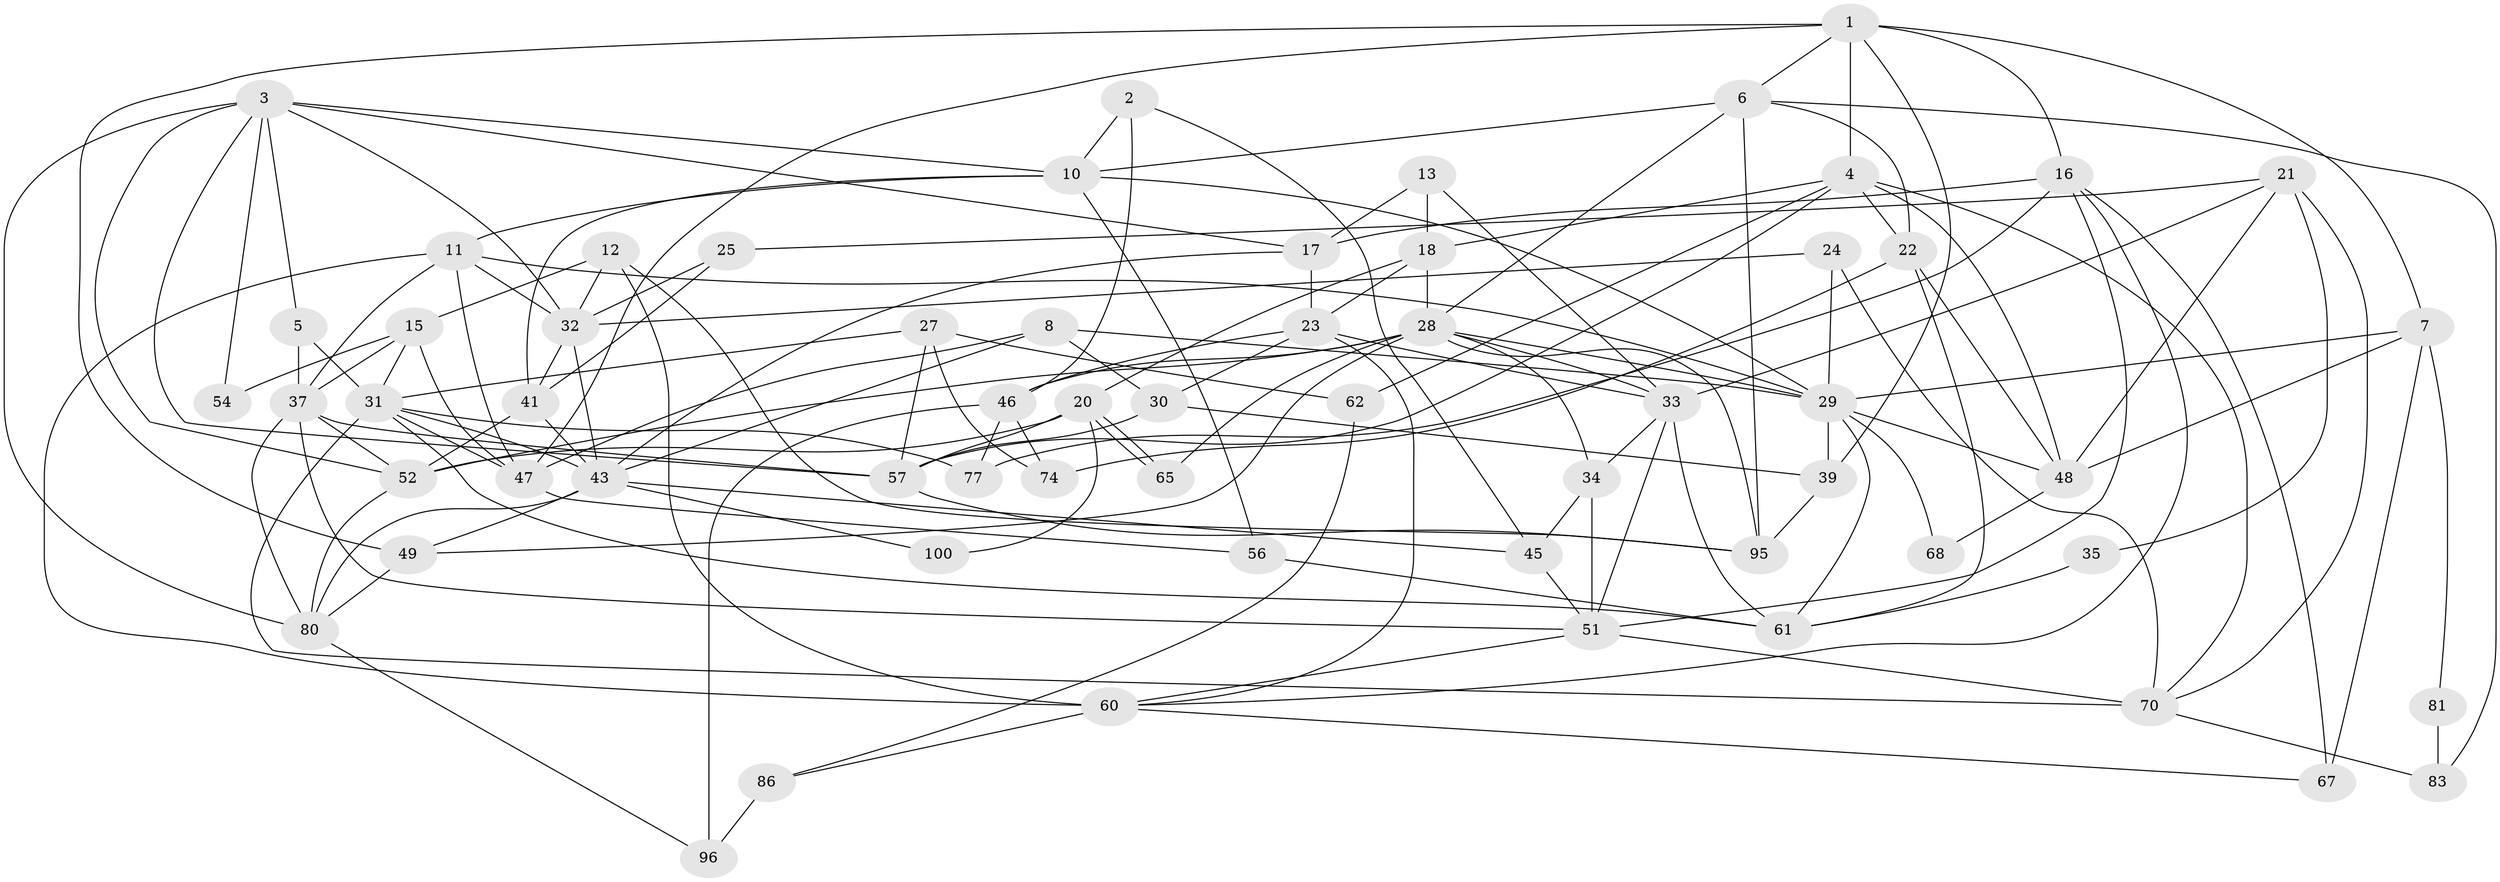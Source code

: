 // original degree distribution, {5: 0.23, 3: 0.31, 4: 0.26, 6: 0.08, 7: 0.02, 2: 0.09, 8: 0.01}
// Generated by graph-tools (version 1.1) at 2025/11/02/21/25 10:11:14]
// undirected, 61 vertices, 152 edges
graph export_dot {
graph [start="1"]
  node [color=gray90,style=filled];
  1 [super="+75"];
  2;
  3 [super="+55"];
  4 [super="+9"];
  5;
  6 [super="+79"];
  7 [super="+98"];
  8 [super="+59"];
  10 [super="+19"];
  11 [super="+14"];
  12 [super="+78"];
  13;
  15 [super="+40"];
  16 [super="+42"];
  17 [super="+26"];
  18 [super="+89"];
  20 [super="+44"];
  21 [super="+66"];
  22;
  23 [super="+36"];
  24 [super="+93"];
  25;
  27 [super="+71"];
  28 [super="+92"];
  29 [super="+84"];
  30;
  31 [super="+63"];
  32 [super="+38"];
  33 [super="+90"];
  34 [super="+76"];
  35;
  37 [super="+50"];
  39 [super="+73"];
  41 [super="+69"];
  43 [super="+58"];
  45;
  46 [super="+64"];
  47 [super="+88"];
  48 [super="+53"];
  49;
  51 [super="+87"];
  52 [super="+82"];
  54;
  56;
  57 [super="+72"];
  60 [super="+94"];
  61 [super="+99"];
  62;
  65;
  67;
  68;
  70 [super="+91"];
  74;
  77;
  80 [super="+85"];
  81;
  83;
  86;
  95 [super="+97"];
  96;
  100;
  1 -- 39;
  1 -- 7;
  1 -- 47;
  1 -- 49;
  1 -- 4;
  1 -- 16;
  1 -- 6;
  2 -- 45;
  2 -- 10;
  2 -- 46;
  3 -- 32;
  3 -- 80;
  3 -- 17;
  3 -- 5;
  3 -- 54;
  3 -- 10;
  3 -- 57;
  3 -- 52;
  4 -- 22 [weight=2];
  4 -- 62;
  4 -- 48;
  4 -- 70;
  4 -- 57;
  4 -- 18;
  5 -- 37;
  5 -- 31;
  6 -- 95;
  6 -- 28;
  6 -- 22;
  6 -- 83;
  6 -- 10;
  7 -- 29;
  7 -- 81;
  7 -- 48;
  7 -- 67;
  8 -- 29;
  8 -- 30;
  8 -- 43;
  8 -- 47;
  10 -- 41;
  10 -- 11;
  10 -- 56;
  10 -- 29;
  11 -- 32;
  11 -- 60;
  11 -- 37;
  11 -- 29;
  11 -- 47;
  12 -- 15;
  12 -- 60 [weight=2];
  12 -- 95;
  12 -- 32;
  13 -- 17;
  13 -- 18;
  13 -- 33;
  15 -- 54;
  15 -- 47 [weight=2];
  15 -- 37;
  15 -- 31;
  16 -- 17 [weight=2];
  16 -- 77;
  16 -- 51;
  16 -- 67;
  16 -- 60;
  17 -- 43;
  17 -- 23;
  18 -- 28;
  18 -- 20;
  18 -- 23;
  20 -- 65;
  20 -- 65;
  20 -- 100;
  20 -- 52;
  20 -- 57;
  21 -- 25;
  21 -- 70;
  21 -- 48;
  21 -- 33;
  21 -- 35;
  22 -- 48;
  22 -- 61;
  22 -- 74;
  23 -- 30;
  23 -- 46;
  23 -- 60;
  23 -- 33;
  24 -- 70;
  24 -- 29;
  24 -- 32;
  25 -- 32;
  25 -- 41;
  27 -- 57;
  27 -- 62;
  27 -- 74;
  27 -- 31;
  28 -- 34;
  28 -- 29;
  28 -- 49;
  28 -- 95;
  28 -- 65;
  28 -- 33;
  28 -- 52;
  28 -- 46;
  29 -- 68;
  29 -- 48;
  29 -- 61;
  29 -- 39;
  30 -- 39;
  30 -- 57;
  31 -- 77;
  31 -- 70;
  31 -- 43;
  31 -- 61;
  31 -- 47;
  32 -- 41;
  32 -- 43;
  33 -- 61;
  33 -- 34;
  33 -- 51;
  34 -- 51 [weight=2];
  34 -- 45;
  35 -- 61;
  37 -- 52;
  37 -- 57;
  37 -- 80;
  37 -- 51;
  39 -- 95 [weight=2];
  41 -- 43;
  41 -- 52;
  43 -- 49;
  43 -- 45;
  43 -- 80;
  43 -- 100;
  45 -- 51;
  46 -- 77;
  46 -- 96;
  46 -- 74;
  47 -- 56;
  48 -- 68;
  49 -- 80;
  51 -- 60;
  51 -- 70 [weight=2];
  52 -- 80;
  56 -- 61;
  57 -- 95;
  60 -- 67;
  60 -- 86;
  62 -- 86;
  70 -- 83;
  80 -- 96;
  81 -- 83;
  86 -- 96;
}

